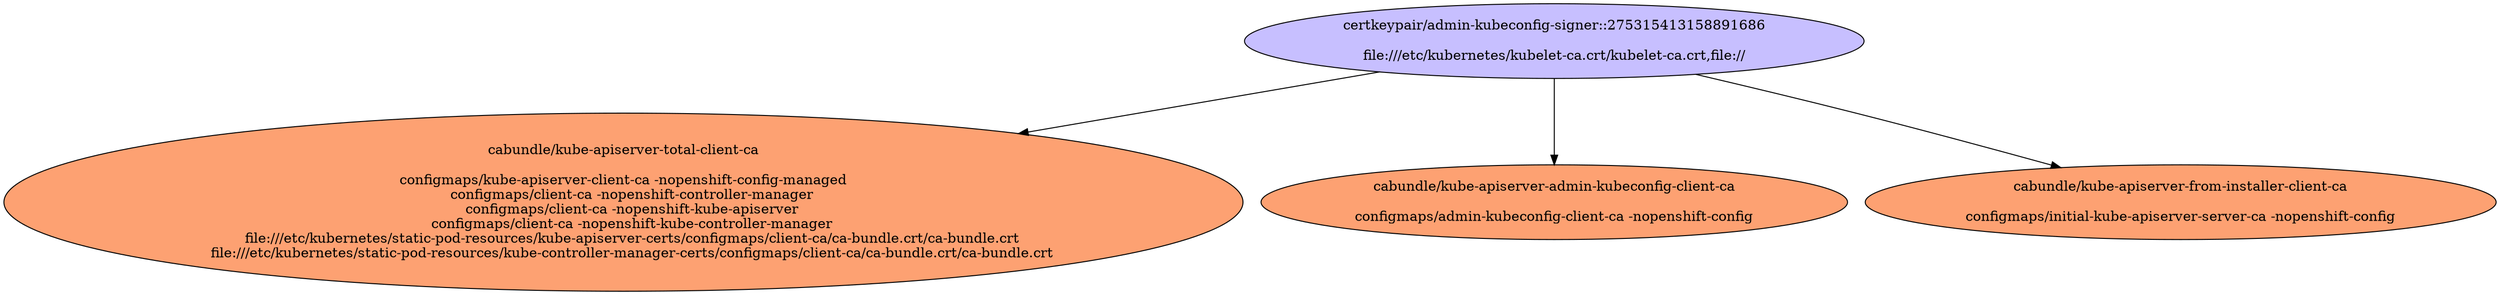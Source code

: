 digraph "Local Certificate" {
  // Node definitions.
  13 [
    label="certkeypair/admin-kubeconfig-signer::275315413158891686\n\nfile:///etc/kubernetes/kubelet-ca.crt/kubelet-ca.crt,file://\n"
    style=filled
    fillcolor="#c7bfff"
  ];
  18 [
    label="cabundle/kube-apiserver-total-client-ca\n\nconfigmaps/kube-apiserver-client-ca -nopenshift-config-managed\n    configmaps/client-ca -nopenshift-controller-manager\n    configmaps/client-ca -nopenshift-kube-apiserver\n    configmaps/client-ca -nopenshift-kube-controller-manager\n    file:///etc/kubernetes/static-pod-resources/kube-apiserver-certs/configmaps/client-ca/ca-bundle.crt/ca-bundle.crt\n    file:///etc/kubernetes/static-pod-resources/kube-controller-manager-certs/configmaps/client-ca/ca-bundle.crt/ca-bundle.crt\n"
    style=filled
    fillcolor="#fda172"
  ];
  27 [
    label="cabundle/kube-apiserver-admin-kubeconfig-client-ca\n\nconfigmaps/admin-kubeconfig-client-ca -nopenshift-config\n"
    style=filled
    fillcolor="#fda172"
  ];
  28 [
    label="cabundle/kube-apiserver-from-installer-client-ca\n\nconfigmaps/initial-kube-apiserver-server-ca -nopenshift-config\n"
    style=filled
    fillcolor="#fda172"
  ];

  // Edge definitions.
  13 -> 18;
  13 -> 27;
  13 -> 28;
}